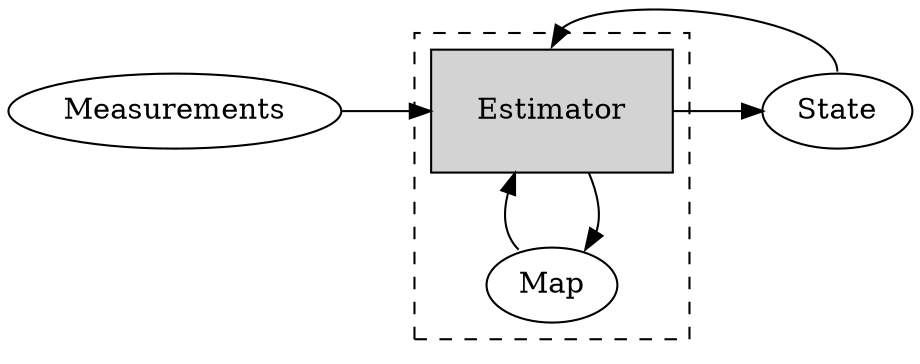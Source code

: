 digraph {
    rankdir=TB
    nodesep=0.6

    input [label="Measurements"]

    subgraph cluster_model {
        style=dashed
        model [shape=box, margin=0.3, style=filled,
               label="Estimator"]
        memory [label="Map"]
        memory:nw -> model
        model -> memory:ne
    }

    output [label="State"]

    input -> model [constraint=false]
    model -> output [constraint=false]
    output:n -> model:n [constraint=false]
}
